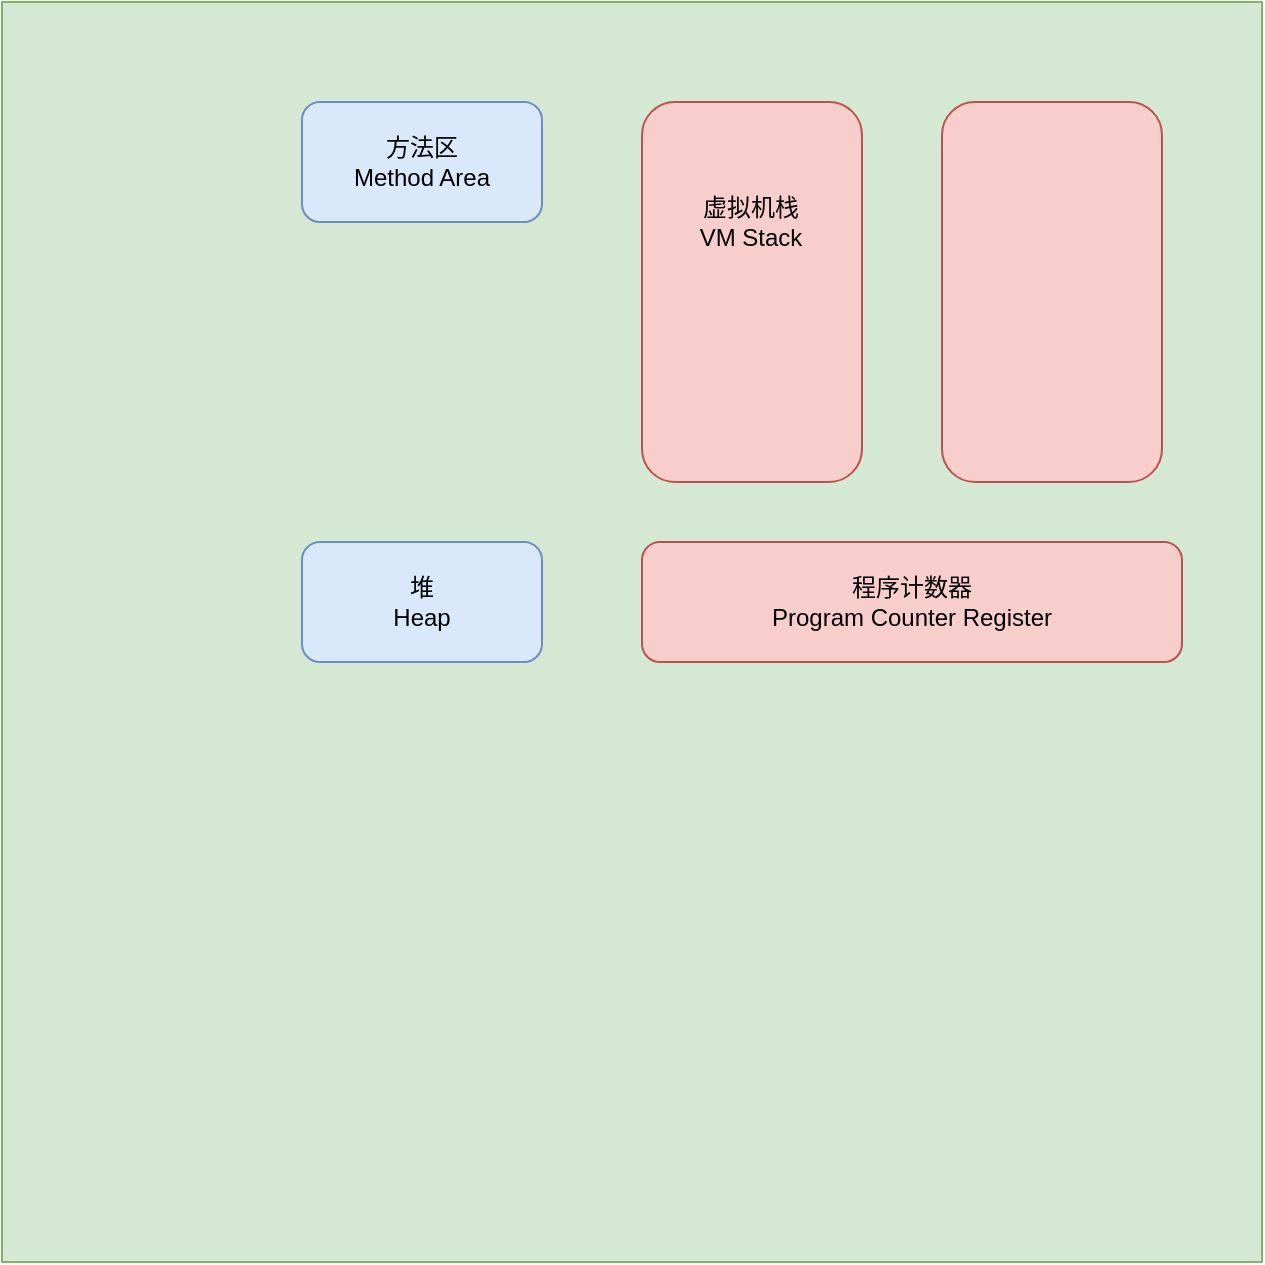 <mxfile version="14.4.9" type="github">
  <diagram id="43APlSGEt5gTP99c-Pcx" name="Page-1">
    <mxGraphModel dx="946" dy="1670" grid="1" gridSize="10" guides="1" tooltips="1" connect="1" arrows="1" fold="1" page="1" pageScale="1" pageWidth="827" pageHeight="1169" math="0" shadow="0">
      <root>
        <mxCell id="0" />
        <mxCell id="1" parent="0" />
        <mxCell id="E-zg8rHtMRUsfEvMuqXt-1" value="" style="whiteSpace=wrap;html=1;aspect=fixed;fillColor=#d5e8d4;strokeColor=#82b366;" vertex="1" parent="1">
          <mxGeometry x="40" y="-50" width="630" height="630" as="geometry" />
        </mxCell>
        <mxCell id="E-zg8rHtMRUsfEvMuqXt-6" value="堆&lt;br&gt;Heap" style="rounded=1;whiteSpace=wrap;html=1;fillColor=#dae8fc;strokeColor=#6c8ebf;" vertex="1" parent="1">
          <mxGeometry x="190" y="220" width="120" height="60" as="geometry" />
        </mxCell>
        <mxCell id="E-zg8rHtMRUsfEvMuqXt-7" value="方法区&lt;br&gt;Method Area" style="rounded=1;whiteSpace=wrap;html=1;fillColor=#dae8fc;strokeColor=#6c8ebf;" vertex="1" parent="1">
          <mxGeometry x="190" width="120" height="60" as="geometry" />
        </mxCell>
        <mxCell id="E-zg8rHtMRUsfEvMuqXt-8" value="程序计数器&lt;br&gt;Program Counter Register" style="rounded=1;whiteSpace=wrap;html=1;fillColor=#f8cecc;strokeColor=#b85450;" vertex="1" parent="1">
          <mxGeometry x="360" y="220" width="270" height="60" as="geometry" />
        </mxCell>
        <mxCell id="E-zg8rHtMRUsfEvMuqXt-9" value="" style="rounded=1;whiteSpace=wrap;html=1;fillColor=#f8cecc;strokeColor=#b85450;align=center;" vertex="1" parent="1">
          <mxGeometry x="360" width="110" height="190" as="geometry" />
        </mxCell>
        <mxCell id="E-zg8rHtMRUsfEvMuqXt-10" value="" style="rounded=1;whiteSpace=wrap;html=1;fillColor=#f8cecc;strokeColor=#b85450;" vertex="1" parent="1">
          <mxGeometry x="510" width="110" height="190" as="geometry" />
        </mxCell>
        <mxCell id="E-zg8rHtMRUsfEvMuqXt-11" value="&lt;span&gt;虚拟机栈&lt;/span&gt;&lt;br&gt;&lt;span&gt;VM Stack&lt;/span&gt;" style="text;html=1;resizable=0;autosize=1;align=center;verticalAlign=middle;points=[];fillColor=none;strokeColor=none;rounded=0;" vertex="1" parent="1">
          <mxGeometry x="379" y="45" width="70" height="30" as="geometry" />
        </mxCell>
      </root>
    </mxGraphModel>
  </diagram>
</mxfile>
